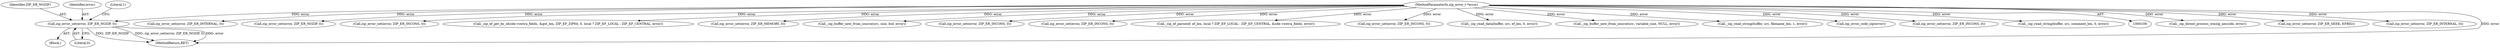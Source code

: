 digraph "0_libzip_2217022b7d1142738656d891e00b3d2d9179b796@pointer" {
"1000144" [label="(Call,zip_error_set(error, ZIP_ER_NOZIP, 0))"];
"1000113" [label="(MethodParameterIn,zip_error_t *error)"];
"1000150" [label="(Literal,1)"];
"1000841" [label="(Call,_zip_dirent_process_winzip_aes(zde, error))"];
"1000147" [label="(Literal,0)"];
"1000146" [label="(Identifier,ZIP_ER_NOZIP)"];
"1000832" [label="(Call,zip_error_set(error, ZIP_ER_SEEK, EFBIG))"];
"1000330" [label="(Call,zip_error_set(error, ZIP_ER_INTERNAL, 0))"];
"1000806" [label="(Call,zip_error_set(error, ZIP_ER_INTERNAL, 0))"];
"1000180" [label="(Call,zip_error_set(error, ZIP_ER_NOZIP, 0))"];
"1000492" [label="(Call,zip_error_set(error, ZIP_ER_INCONS, 0))"];
"1000667" [label="(Call,_zip_ef_get_by_id(zde->extra_fields, &got_len, ZIP_EF_ZIP64, 0, local ? ZIP_EF_LOCAL : ZIP_EF_CENTRAL, error))"];
"1000705" [label="(Call,zip_error_set(error, ZIP_ER_MEMORY, 0))"];
"1000157" [label="(Call,_zip_buffer_new_from_source(src, size, buf, error))"];
"1000784" [label="(Call,zip_error_set(error, ZIP_ER_INCONS, 0))"];
"1000610" [label="(Call,zip_error_set(error, ZIP_ER_INCONS, 0))"];
"1000143" [label="(Block,)"];
"1000533" [label="(Call,_zip_ef_parse(ef, ef_len, local ? ZIP_EF_LOCAL : ZIP_EF_CENTRAL, &zde->extra_fields, error))"];
"1000463" [label="(Call,zip_error_set(error, ZIP_ER_INCONS, 0))"];
"1000862" [label="(MethodReturn,RET)"];
"1000511" [label="(Call,_zip_read_data(buffer, src, ef_len, 0, error))"];
"1000113" [label="(MethodParameterIn,zip_error_t *error)"];
"1000428" [label="(Call,_zip_buffer_new_from_source(src, variable_size, NULL, error))"];
"1000445" [label="(Call,_zip_read_string(buffer, src, filename_len, 1, error))"];
"1000145" [label="(Identifier,error)"];
"1000459" [label="(Call,zip_error_code_zip(error))"];
"1000413" [label="(Call,zip_error_set(error, ZIP_ER_INCONS, 0))"];
"1000573" [label="(Call,_zip_read_string(buffer, src, comment_len, 0, error))"];
"1000144" [label="(Call,zip_error_set(error, ZIP_ER_NOZIP, 0))"];
"1000144" -> "1000143"  [label="AST: "];
"1000144" -> "1000147"  [label="CFG: "];
"1000145" -> "1000144"  [label="AST: "];
"1000146" -> "1000144"  [label="AST: "];
"1000147" -> "1000144"  [label="AST: "];
"1000150" -> "1000144"  [label="CFG: "];
"1000144" -> "1000862"  [label="DDG: zip_error_set(error, ZIP_ER_NOZIP, 0)"];
"1000144" -> "1000862"  [label="DDG: error"];
"1000144" -> "1000862"  [label="DDG: ZIP_ER_NOZIP"];
"1000113" -> "1000144"  [label="DDG: error"];
"1000113" -> "1000108"  [label="AST: "];
"1000113" -> "1000862"  [label="DDG: error"];
"1000113" -> "1000157"  [label="DDG: error"];
"1000113" -> "1000180"  [label="DDG: error"];
"1000113" -> "1000330"  [label="DDG: error"];
"1000113" -> "1000413"  [label="DDG: error"];
"1000113" -> "1000428"  [label="DDG: error"];
"1000113" -> "1000445"  [label="DDG: error"];
"1000113" -> "1000459"  [label="DDG: error"];
"1000113" -> "1000463"  [label="DDG: error"];
"1000113" -> "1000492"  [label="DDG: error"];
"1000113" -> "1000511"  [label="DDG: error"];
"1000113" -> "1000533"  [label="DDG: error"];
"1000113" -> "1000573"  [label="DDG: error"];
"1000113" -> "1000610"  [label="DDG: error"];
"1000113" -> "1000667"  [label="DDG: error"];
"1000113" -> "1000705"  [label="DDG: error"];
"1000113" -> "1000784"  [label="DDG: error"];
"1000113" -> "1000806"  [label="DDG: error"];
"1000113" -> "1000832"  [label="DDG: error"];
"1000113" -> "1000841"  [label="DDG: error"];
}
